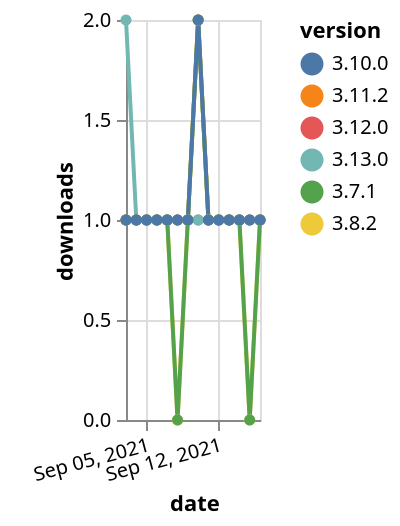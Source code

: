 {"$schema": "https://vega.github.io/schema/vega-lite/v5.json", "description": "A simple bar chart with embedded data.", "data": {"values": [{"date": "2021-09-03", "total": 149, "delta": 1, "version": "3.11.2"}, {"date": "2021-09-04", "total": 150, "delta": 1, "version": "3.11.2"}, {"date": "2021-09-05", "total": 151, "delta": 1, "version": "3.11.2"}, {"date": "2021-09-06", "total": 152, "delta": 1, "version": "3.11.2"}, {"date": "2021-09-07", "total": 153, "delta": 1, "version": "3.11.2"}, {"date": "2021-09-08", "total": 154, "delta": 1, "version": "3.11.2"}, {"date": "2021-09-09", "total": 155, "delta": 1, "version": "3.11.2"}, {"date": "2021-09-10", "total": 157, "delta": 2, "version": "3.11.2"}, {"date": "2021-09-11", "total": 158, "delta": 1, "version": "3.11.2"}, {"date": "2021-09-12", "total": 159, "delta": 1, "version": "3.11.2"}, {"date": "2021-09-13", "total": 160, "delta": 1, "version": "3.11.2"}, {"date": "2021-09-14", "total": 161, "delta": 1, "version": "3.11.2"}, {"date": "2021-09-15", "total": 162, "delta": 1, "version": "3.11.2"}, {"date": "2021-09-16", "total": 163, "delta": 1, "version": "3.11.2"}, {"date": "2021-09-03", "total": 181, "delta": 1, "version": "3.8.2"}, {"date": "2021-09-04", "total": 182, "delta": 1, "version": "3.8.2"}, {"date": "2021-09-05", "total": 183, "delta": 1, "version": "3.8.2"}, {"date": "2021-09-06", "total": 184, "delta": 1, "version": "3.8.2"}, {"date": "2021-09-07", "total": 185, "delta": 1, "version": "3.8.2"}, {"date": "2021-09-08", "total": 185, "delta": 0, "version": "3.8.2"}, {"date": "2021-09-09", "total": 186, "delta": 1, "version": "3.8.2"}, {"date": "2021-09-10", "total": 188, "delta": 2, "version": "3.8.2"}, {"date": "2021-09-11", "total": 189, "delta": 1, "version": "3.8.2"}, {"date": "2021-09-12", "total": 190, "delta": 1, "version": "3.8.2"}, {"date": "2021-09-13", "total": 191, "delta": 1, "version": "3.8.2"}, {"date": "2021-09-14", "total": 192, "delta": 1, "version": "3.8.2"}, {"date": "2021-09-15", "total": 192, "delta": 0, "version": "3.8.2"}, {"date": "2021-09-16", "total": 193, "delta": 1, "version": "3.8.2"}, {"date": "2021-09-03", "total": 169, "delta": 1, "version": "3.12.0"}, {"date": "2021-09-04", "total": 170, "delta": 1, "version": "3.12.0"}, {"date": "2021-09-05", "total": 171, "delta": 1, "version": "3.12.0"}, {"date": "2021-09-06", "total": 172, "delta": 1, "version": "3.12.0"}, {"date": "2021-09-07", "total": 173, "delta": 1, "version": "3.12.0"}, {"date": "2021-09-08", "total": 174, "delta": 1, "version": "3.12.0"}, {"date": "2021-09-09", "total": 175, "delta": 1, "version": "3.12.0"}, {"date": "2021-09-10", "total": 176, "delta": 1, "version": "3.12.0"}, {"date": "2021-09-11", "total": 177, "delta": 1, "version": "3.12.0"}, {"date": "2021-09-12", "total": 178, "delta": 1, "version": "3.12.0"}, {"date": "2021-09-13", "total": 179, "delta": 1, "version": "3.12.0"}, {"date": "2021-09-14", "total": 180, "delta": 1, "version": "3.12.0"}, {"date": "2021-09-15", "total": 181, "delta": 1, "version": "3.12.0"}, {"date": "2021-09-16", "total": 182, "delta": 1, "version": "3.12.0"}, {"date": "2021-09-03", "total": 114, "delta": 2, "version": "3.13.0"}, {"date": "2021-09-04", "total": 115, "delta": 1, "version": "3.13.0"}, {"date": "2021-09-05", "total": 116, "delta": 1, "version": "3.13.0"}, {"date": "2021-09-06", "total": 117, "delta": 1, "version": "3.13.0"}, {"date": "2021-09-07", "total": 118, "delta": 1, "version": "3.13.0"}, {"date": "2021-09-08", "total": 119, "delta": 1, "version": "3.13.0"}, {"date": "2021-09-09", "total": 120, "delta": 1, "version": "3.13.0"}, {"date": "2021-09-10", "total": 121, "delta": 1, "version": "3.13.0"}, {"date": "2021-09-11", "total": 122, "delta": 1, "version": "3.13.0"}, {"date": "2021-09-12", "total": 123, "delta": 1, "version": "3.13.0"}, {"date": "2021-09-13", "total": 124, "delta": 1, "version": "3.13.0"}, {"date": "2021-09-14", "total": 125, "delta": 1, "version": "3.13.0"}, {"date": "2021-09-15", "total": 126, "delta": 1, "version": "3.13.0"}, {"date": "2021-09-16", "total": 127, "delta": 1, "version": "3.13.0"}, {"date": "2021-09-03", "total": 222, "delta": 1, "version": "3.7.1"}, {"date": "2021-09-04", "total": 223, "delta": 1, "version": "3.7.1"}, {"date": "2021-09-05", "total": 224, "delta": 1, "version": "3.7.1"}, {"date": "2021-09-06", "total": 225, "delta": 1, "version": "3.7.1"}, {"date": "2021-09-07", "total": 226, "delta": 1, "version": "3.7.1"}, {"date": "2021-09-08", "total": 226, "delta": 0, "version": "3.7.1"}, {"date": "2021-09-09", "total": 227, "delta": 1, "version": "3.7.1"}, {"date": "2021-09-10", "total": 229, "delta": 2, "version": "3.7.1"}, {"date": "2021-09-11", "total": 230, "delta": 1, "version": "3.7.1"}, {"date": "2021-09-12", "total": 231, "delta": 1, "version": "3.7.1"}, {"date": "2021-09-13", "total": 232, "delta": 1, "version": "3.7.1"}, {"date": "2021-09-14", "total": 233, "delta": 1, "version": "3.7.1"}, {"date": "2021-09-15", "total": 233, "delta": 0, "version": "3.7.1"}, {"date": "2021-09-16", "total": 234, "delta": 1, "version": "3.7.1"}, {"date": "2021-09-03", "total": 166, "delta": 1, "version": "3.10.0"}, {"date": "2021-09-04", "total": 167, "delta": 1, "version": "3.10.0"}, {"date": "2021-09-05", "total": 168, "delta": 1, "version": "3.10.0"}, {"date": "2021-09-06", "total": 169, "delta": 1, "version": "3.10.0"}, {"date": "2021-09-07", "total": 170, "delta": 1, "version": "3.10.0"}, {"date": "2021-09-08", "total": 171, "delta": 1, "version": "3.10.0"}, {"date": "2021-09-09", "total": 172, "delta": 1, "version": "3.10.0"}, {"date": "2021-09-10", "total": 174, "delta": 2, "version": "3.10.0"}, {"date": "2021-09-11", "total": 175, "delta": 1, "version": "3.10.0"}, {"date": "2021-09-12", "total": 176, "delta": 1, "version": "3.10.0"}, {"date": "2021-09-13", "total": 177, "delta": 1, "version": "3.10.0"}, {"date": "2021-09-14", "total": 178, "delta": 1, "version": "3.10.0"}, {"date": "2021-09-15", "total": 179, "delta": 1, "version": "3.10.0"}, {"date": "2021-09-16", "total": 180, "delta": 1, "version": "3.10.0"}]}, "width": "container", "mark": {"type": "line", "point": {"filled": true}}, "encoding": {"x": {"field": "date", "type": "temporal", "timeUnit": "yearmonthdate", "title": "date", "axis": {"labelAngle": -15}}, "y": {"field": "delta", "type": "quantitative", "title": "downloads"}, "color": {"field": "version", "type": "nominal"}, "tooltip": {"field": "delta"}}}